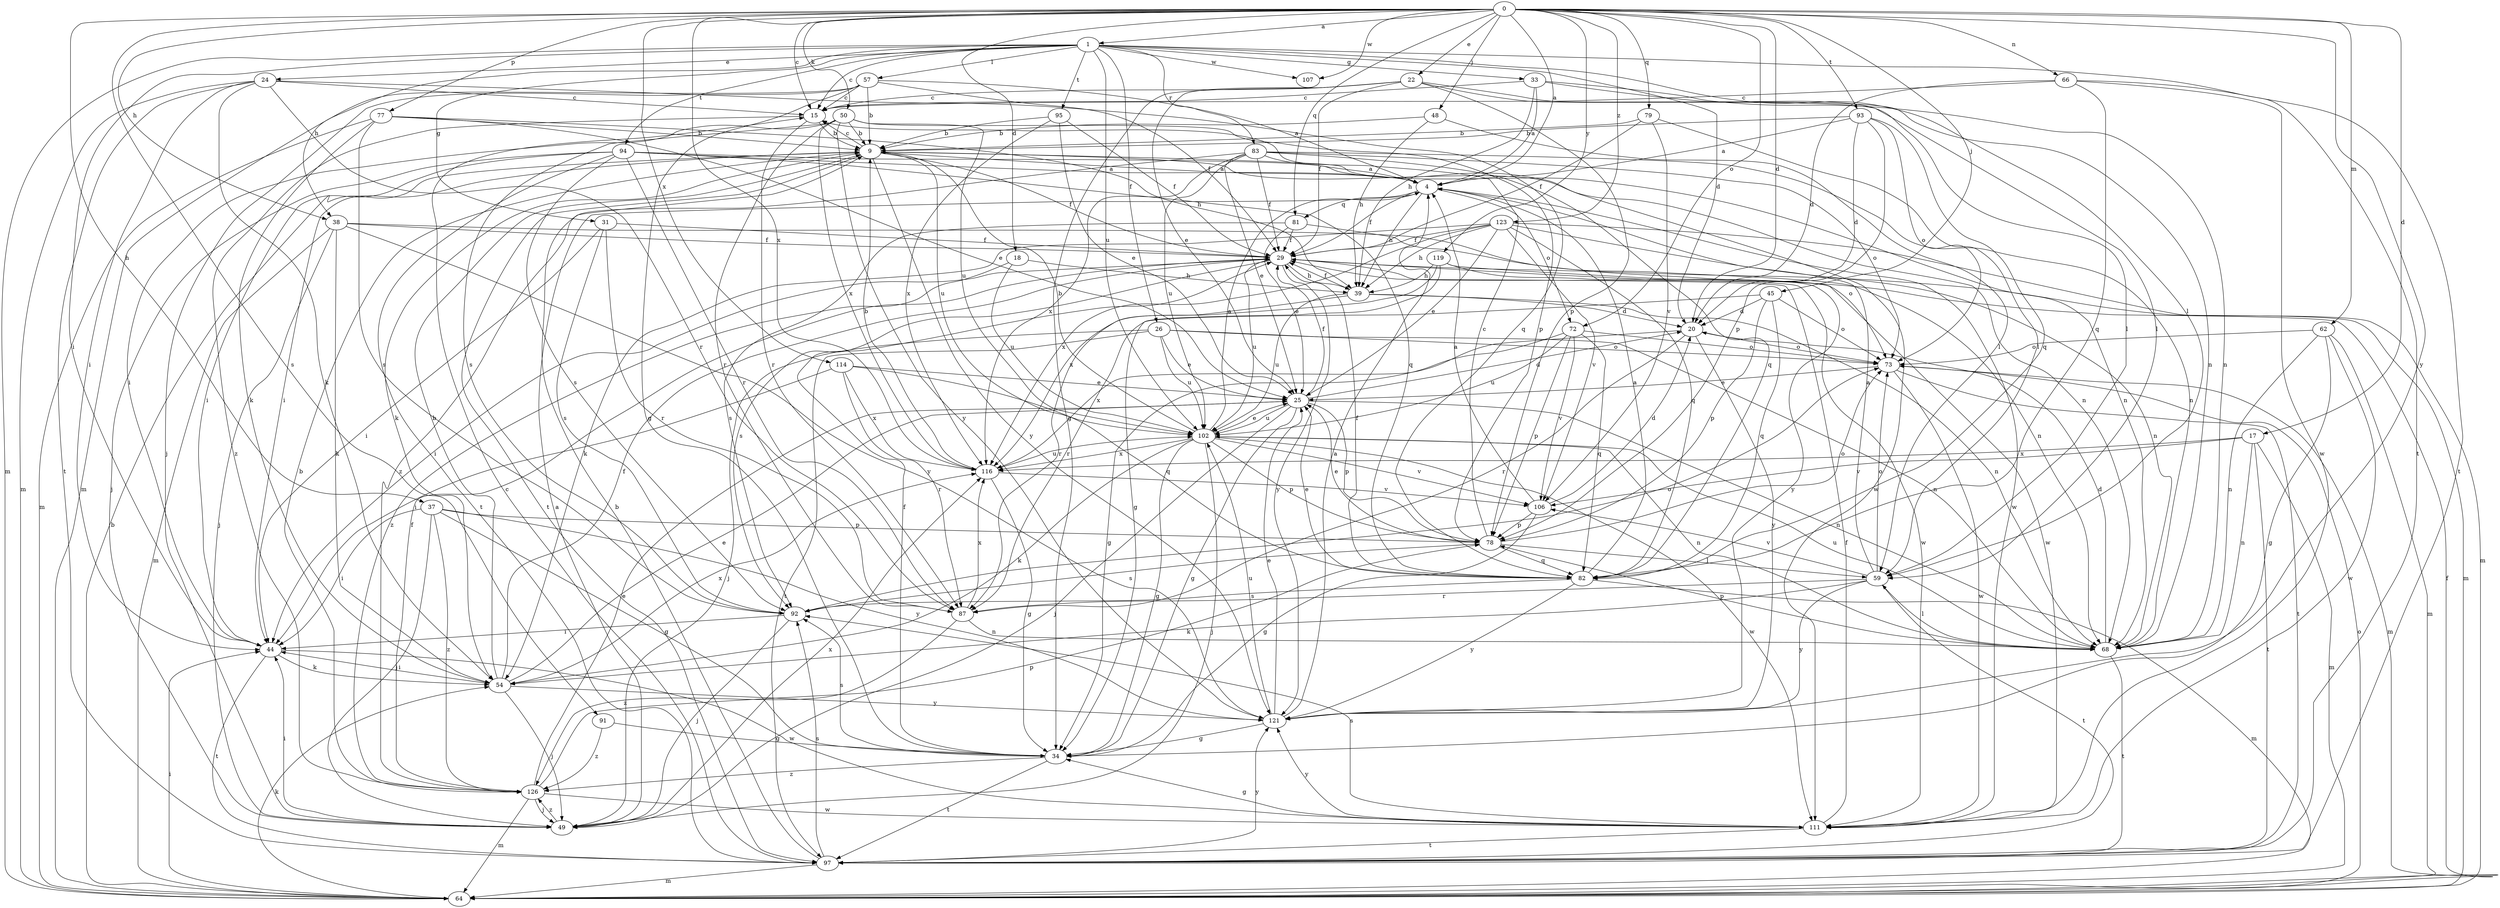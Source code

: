 strict digraph  {
0;
1;
4;
9;
15;
17;
18;
20;
22;
24;
25;
26;
29;
31;
33;
34;
37;
38;
39;
44;
45;
48;
49;
50;
54;
57;
59;
62;
64;
66;
68;
72;
73;
77;
78;
79;
81;
82;
83;
87;
91;
92;
93;
94;
95;
97;
102;
106;
107;
111;
114;
116;
119;
121;
123;
126;
0 -> 1  [label=a];
0 -> 4  [label=a];
0 -> 15  [label=c];
0 -> 17  [label=d];
0 -> 18  [label=d];
0 -> 20  [label=d];
0 -> 22  [label=e];
0 -> 37  [label=h];
0 -> 38  [label=h];
0 -> 45  [label=j];
0 -> 48  [label=j];
0 -> 50  [label=k];
0 -> 62  [label=m];
0 -> 66  [label=n];
0 -> 72  [label=o];
0 -> 77  [label=p];
0 -> 79  [label=q];
0 -> 81  [label=q];
0 -> 91  [label=s];
0 -> 93  [label=t];
0 -> 107  [label=w];
0 -> 114  [label=x];
0 -> 116  [label=x];
0 -> 119  [label=y];
0 -> 121  [label=y];
0 -> 123  [label=z];
1 -> 15  [label=c];
1 -> 20  [label=d];
1 -> 24  [label=e];
1 -> 26  [label=f];
1 -> 31  [label=g];
1 -> 33  [label=g];
1 -> 38  [label=h];
1 -> 44  [label=i];
1 -> 57  [label=l];
1 -> 59  [label=l];
1 -> 64  [label=m];
1 -> 83  [label=r];
1 -> 94  [label=t];
1 -> 95  [label=t];
1 -> 97  [label=t];
1 -> 102  [label=u];
1 -> 107  [label=w];
4 -> 29  [label=f];
4 -> 39  [label=h];
4 -> 72  [label=o];
4 -> 81  [label=q];
4 -> 111  [label=w];
9 -> 4  [label=a];
9 -> 15  [label=c];
9 -> 29  [label=f];
9 -> 44  [label=i];
9 -> 54  [label=k];
9 -> 68  [label=n];
9 -> 97  [label=t];
9 -> 102  [label=u];
9 -> 111  [label=w];
9 -> 121  [label=y];
15 -> 9  [label=b];
15 -> 87  [label=r];
15 -> 126  [label=z];
17 -> 64  [label=m];
17 -> 68  [label=n];
17 -> 97  [label=t];
17 -> 106  [label=v];
17 -> 116  [label=x];
18 -> 39  [label=h];
18 -> 102  [label=u];
18 -> 126  [label=z];
20 -> 73  [label=o];
20 -> 87  [label=r];
20 -> 116  [label=x];
20 -> 121  [label=y];
22 -> 15  [label=c];
22 -> 25  [label=e];
22 -> 29  [label=f];
22 -> 34  [label=g];
22 -> 59  [label=l];
22 -> 68  [label=n];
22 -> 78  [label=p];
24 -> 15  [label=c];
24 -> 44  [label=i];
24 -> 54  [label=k];
24 -> 64  [label=m];
24 -> 82  [label=q];
24 -> 87  [label=r];
24 -> 97  [label=t];
25 -> 20  [label=d];
25 -> 29  [label=f];
25 -> 34  [label=g];
25 -> 49  [label=j];
25 -> 68  [label=n];
25 -> 78  [label=p];
25 -> 102  [label=u];
26 -> 25  [label=e];
26 -> 49  [label=j];
26 -> 68  [label=n];
26 -> 73  [label=o];
26 -> 97  [label=t];
26 -> 102  [label=u];
29 -> 39  [label=h];
29 -> 44  [label=i];
29 -> 64  [label=m];
29 -> 92  [label=s];
29 -> 102  [label=u];
29 -> 111  [label=w];
29 -> 121  [label=y];
31 -> 29  [label=f];
31 -> 44  [label=i];
31 -> 87  [label=r];
31 -> 92  [label=s];
33 -> 4  [label=a];
33 -> 15  [label=c];
33 -> 39  [label=h];
33 -> 59  [label=l];
33 -> 68  [label=n];
34 -> 29  [label=f];
34 -> 92  [label=s];
34 -> 97  [label=t];
34 -> 126  [label=z];
37 -> 34  [label=g];
37 -> 44  [label=i];
37 -> 49  [label=j];
37 -> 78  [label=p];
37 -> 121  [label=y];
37 -> 126  [label=z];
38 -> 29  [label=f];
38 -> 49  [label=j];
38 -> 54  [label=k];
38 -> 64  [label=m];
38 -> 68  [label=n];
38 -> 121  [label=y];
39 -> 20  [label=d];
39 -> 29  [label=f];
39 -> 68  [label=n];
39 -> 87  [label=r];
39 -> 102  [label=u];
44 -> 54  [label=k];
44 -> 97  [label=t];
44 -> 111  [label=w];
45 -> 20  [label=d];
45 -> 73  [label=o];
45 -> 78  [label=p];
45 -> 82  [label=q];
45 -> 87  [label=r];
48 -> 9  [label=b];
48 -> 39  [label=h];
48 -> 59  [label=l];
49 -> 4  [label=a];
49 -> 44  [label=i];
49 -> 116  [label=x];
49 -> 126  [label=z];
50 -> 9  [label=b];
50 -> 44  [label=i];
50 -> 78  [label=p];
50 -> 87  [label=r];
50 -> 92  [label=s];
50 -> 102  [label=u];
50 -> 116  [label=x];
50 -> 121  [label=y];
54 -> 9  [label=b];
54 -> 25  [label=e];
54 -> 29  [label=f];
54 -> 44  [label=i];
54 -> 49  [label=j];
54 -> 116  [label=x];
54 -> 121  [label=y];
57 -> 4  [label=a];
57 -> 9  [label=b];
57 -> 15  [label=c];
57 -> 29  [label=f];
57 -> 34  [label=g];
57 -> 49  [label=j];
57 -> 64  [label=m];
59 -> 4  [label=a];
59 -> 54  [label=k];
59 -> 73  [label=o];
59 -> 87  [label=r];
59 -> 97  [label=t];
59 -> 106  [label=v];
59 -> 121  [label=y];
62 -> 34  [label=g];
62 -> 64  [label=m];
62 -> 68  [label=n];
62 -> 73  [label=o];
62 -> 111  [label=w];
64 -> 9  [label=b];
64 -> 29  [label=f];
64 -> 44  [label=i];
64 -> 54  [label=k];
64 -> 73  [label=o];
66 -> 15  [label=c];
66 -> 20  [label=d];
66 -> 82  [label=q];
66 -> 97  [label=t];
66 -> 111  [label=w];
68 -> 20  [label=d];
68 -> 59  [label=l];
68 -> 78  [label=p];
68 -> 97  [label=t];
68 -> 102  [label=u];
72 -> 34  [label=g];
72 -> 73  [label=o];
72 -> 78  [label=p];
72 -> 82  [label=q];
72 -> 102  [label=u];
72 -> 106  [label=v];
73 -> 25  [label=e];
73 -> 64  [label=m];
73 -> 97  [label=t];
73 -> 111  [label=w];
77 -> 9  [label=b];
77 -> 25  [label=e];
77 -> 39  [label=h];
77 -> 54  [label=k];
77 -> 64  [label=m];
77 -> 92  [label=s];
78 -> 15  [label=c];
78 -> 25  [label=e];
78 -> 59  [label=l];
78 -> 73  [label=o];
78 -> 82  [label=q];
78 -> 92  [label=s];
79 -> 9  [label=b];
79 -> 29  [label=f];
79 -> 59  [label=l];
79 -> 106  [label=v];
81 -> 25  [label=e];
81 -> 29  [label=f];
81 -> 73  [label=o];
81 -> 92  [label=s];
82 -> 4  [label=a];
82 -> 25  [label=e];
82 -> 29  [label=f];
82 -> 64  [label=m];
82 -> 92  [label=s];
82 -> 121  [label=y];
83 -> 4  [label=a];
83 -> 25  [label=e];
83 -> 29  [label=f];
83 -> 68  [label=n];
83 -> 73  [label=o];
83 -> 82  [label=q];
83 -> 102  [label=u];
83 -> 116  [label=x];
83 -> 126  [label=z];
87 -> 68  [label=n];
87 -> 116  [label=x];
87 -> 126  [label=z];
91 -> 34  [label=g];
91 -> 126  [label=z];
92 -> 44  [label=i];
92 -> 49  [label=j];
92 -> 73  [label=o];
93 -> 4  [label=a];
93 -> 9  [label=b];
93 -> 20  [label=d];
93 -> 73  [label=o];
93 -> 78  [label=p];
93 -> 82  [label=q];
94 -> 4  [label=a];
94 -> 44  [label=i];
94 -> 49  [label=j];
94 -> 68  [label=n];
94 -> 82  [label=q];
94 -> 87  [label=r];
94 -> 92  [label=s];
94 -> 97  [label=t];
95 -> 9  [label=b];
95 -> 25  [label=e];
95 -> 29  [label=f];
95 -> 116  [label=x];
97 -> 9  [label=b];
97 -> 15  [label=c];
97 -> 64  [label=m];
97 -> 92  [label=s];
97 -> 121  [label=y];
102 -> 4  [label=a];
102 -> 9  [label=b];
102 -> 25  [label=e];
102 -> 34  [label=g];
102 -> 49  [label=j];
102 -> 54  [label=k];
102 -> 68  [label=n];
102 -> 78  [label=p];
102 -> 106  [label=v];
102 -> 111  [label=w];
102 -> 116  [label=x];
106 -> 4  [label=a];
106 -> 20  [label=d];
106 -> 34  [label=g];
106 -> 78  [label=p];
111 -> 29  [label=f];
111 -> 34  [label=g];
111 -> 92  [label=s];
111 -> 97  [label=t];
111 -> 121  [label=y];
114 -> 25  [label=e];
114 -> 44  [label=i];
114 -> 82  [label=q];
114 -> 87  [label=r];
114 -> 116  [label=x];
116 -> 9  [label=b];
116 -> 34  [label=g];
116 -> 102  [label=u];
116 -> 106  [label=v];
119 -> 34  [label=g];
119 -> 39  [label=h];
119 -> 111  [label=w];
119 -> 116  [label=x];
119 -> 121  [label=y];
121 -> 4  [label=a];
121 -> 25  [label=e];
121 -> 34  [label=g];
121 -> 102  [label=u];
123 -> 25  [label=e];
123 -> 29  [label=f];
123 -> 39  [label=h];
123 -> 54  [label=k];
123 -> 64  [label=m];
123 -> 68  [label=n];
123 -> 82  [label=q];
123 -> 106  [label=v];
123 -> 116  [label=x];
126 -> 9  [label=b];
126 -> 25  [label=e];
126 -> 29  [label=f];
126 -> 49  [label=j];
126 -> 64  [label=m];
126 -> 78  [label=p];
126 -> 111  [label=w];
}
